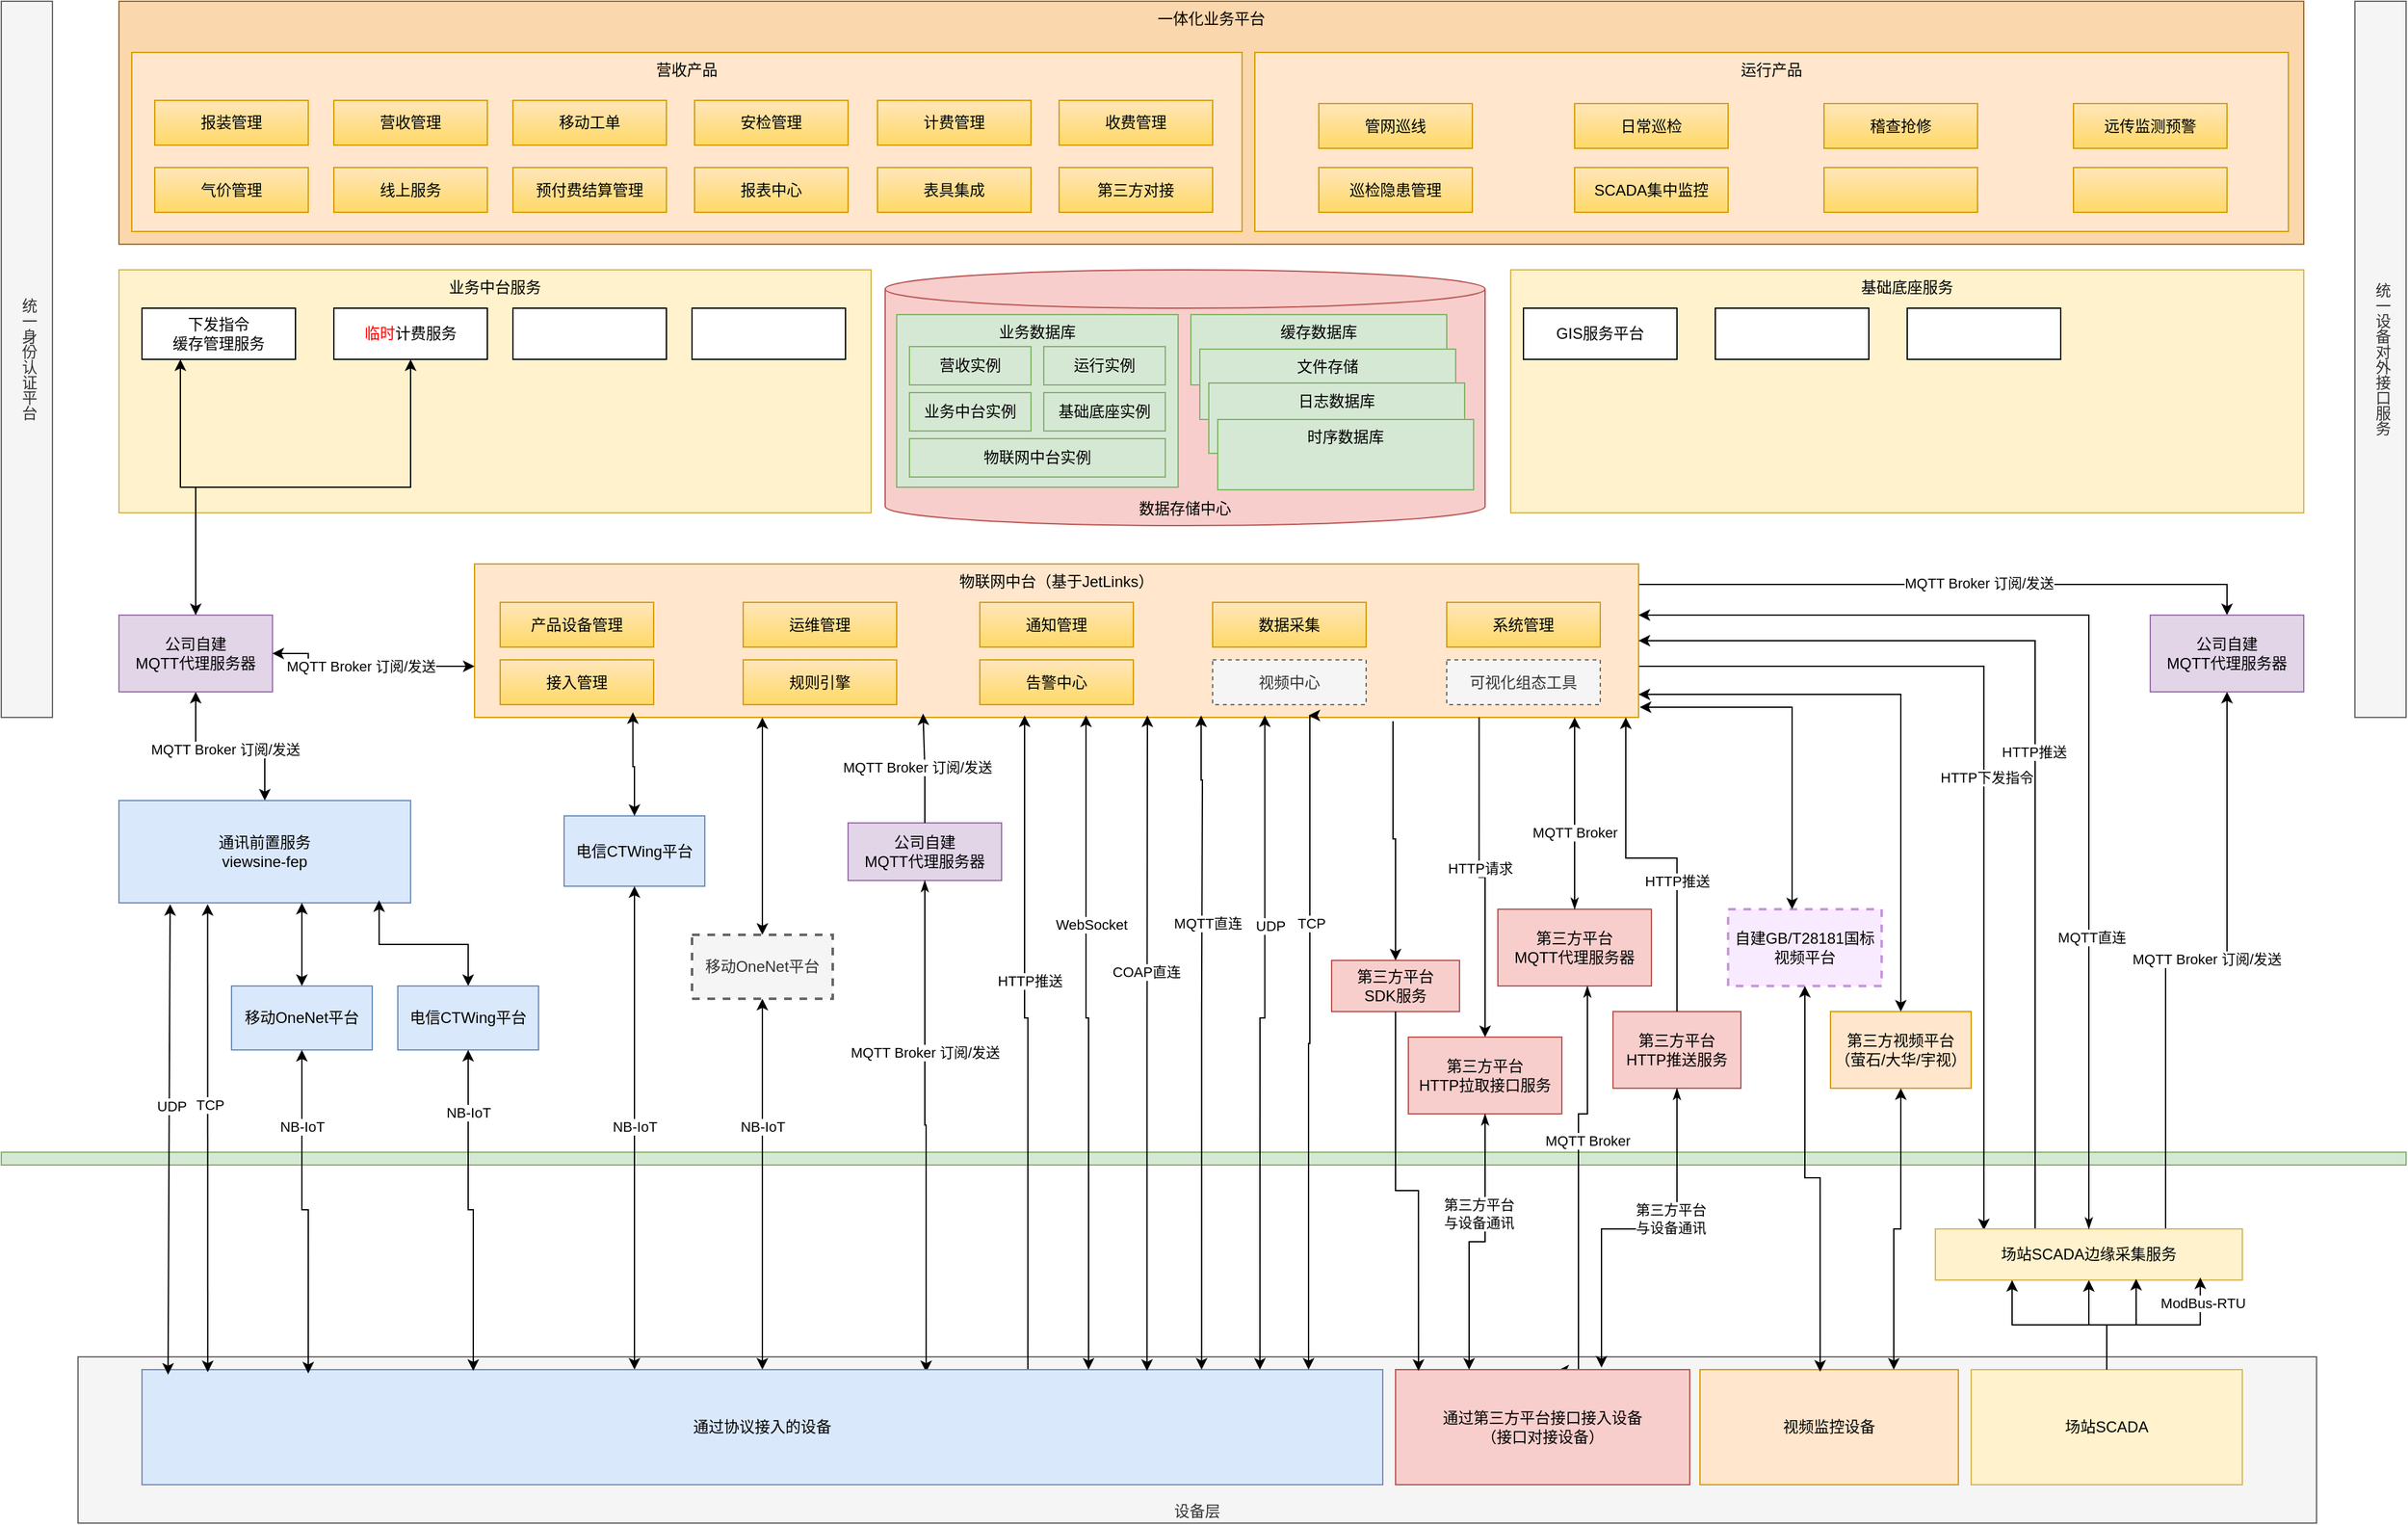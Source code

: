 <mxfile version="24.9.1">
  <diagram name="第 1 页" id="9gKRLKpU7UaqGYKgKach">
    <mxGraphModel dx="2901" dy="2301" grid="1" gridSize="10" guides="1" tooltips="1" connect="1" arrows="1" fold="1" page="1" pageScale="1" pageWidth="827" pageHeight="1169" math="0" shadow="0">
      <root>
        <mxCell id="0" />
        <mxCell id="1" parent="0" />
        <mxCell id="dfDXPhEQMeUIiF0N_-AT-23" value="" style="rounded=0;whiteSpace=wrap;html=1;fillColor=#d5e8d4;strokeColor=#82b366;" vertex="1" parent="1">
          <mxGeometry x="-120" y="820" width="1880" height="10" as="geometry" />
        </mxCell>
        <mxCell id="dfDXPhEQMeUIiF0N_-AT-109" style="edgeStyle=orthogonalEdgeStyle;rounded=0;orthogonalLoop=1;jettySize=auto;html=1;entryX=0.5;entryY=1;entryDx=0;entryDy=0;startArrow=classic;startFill=1;" edge="1" parent="1" source="dfDXPhEQMeUIiF0N_-AT-1" target="dfDXPhEQMeUIiF0N_-AT-108">
          <mxGeometry relative="1" as="geometry" />
        </mxCell>
        <mxCell id="dfDXPhEQMeUIiF0N_-AT-110" value="MQTT Broker 订阅/发送" style="edgeLabel;html=1;align=center;verticalAlign=middle;resizable=0;points=[];" vertex="1" connectable="0" parent="dfDXPhEQMeUIiF0N_-AT-109">
          <mxGeometry x="0.065" y="2" relative="1" as="geometry">
            <mxPoint as="offset" />
          </mxGeometry>
        </mxCell>
        <mxCell id="dfDXPhEQMeUIiF0N_-AT-1" value="&lt;div&gt;通讯前置服务&lt;/div&gt;viewsine-fep" style="rounded=0;whiteSpace=wrap;html=1;fillColor=#dae8fc;strokeColor=#6c8ebf;" vertex="1" parent="1">
          <mxGeometry x="-28" y="545" width="228" height="80" as="geometry" />
        </mxCell>
        <mxCell id="dfDXPhEQMeUIiF0N_-AT-19" style="edgeStyle=orthogonalEdgeStyle;rounded=0;orthogonalLoop=1;jettySize=auto;html=1;exitX=0.5;exitY=0;exitDx=0;exitDy=0;entryX=0.892;entryY=0.975;entryDx=0;entryDy=0;entryPerimeter=0;startArrow=classic;startFill=1;" edge="1" parent="1" source="dfDXPhEQMeUIiF0N_-AT-2" target="dfDXPhEQMeUIiF0N_-AT-1">
          <mxGeometry relative="1" as="geometry" />
        </mxCell>
        <mxCell id="dfDXPhEQMeUIiF0N_-AT-2" value="电信CTWing平台" style="rounded=0;whiteSpace=wrap;html=1;fillColor=#dae8fc;strokeColor=#6c8ebf;" vertex="1" parent="1">
          <mxGeometry x="190" y="690" width="110" height="50" as="geometry" />
        </mxCell>
        <mxCell id="dfDXPhEQMeUIiF0N_-AT-3" value="移动OneNet平台" style="rounded=0;whiteSpace=wrap;html=1;fillColor=#dae8fc;strokeColor=#6c8ebf;" vertex="1" parent="1">
          <mxGeometry x="60" y="690" width="110" height="50" as="geometry" />
        </mxCell>
        <mxCell id="dfDXPhEQMeUIiF0N_-AT-16" style="edgeStyle=orthogonalEdgeStyle;rounded=0;orthogonalLoop=1;jettySize=auto;html=1;exitX=0.5;exitY=1;exitDx=0;exitDy=0;" edge="1" parent="1" source="dfDXPhEQMeUIiF0N_-AT-1" target="dfDXPhEQMeUIiF0N_-AT-1">
          <mxGeometry relative="1" as="geometry" />
        </mxCell>
        <mxCell id="dfDXPhEQMeUIiF0N_-AT-18" style="edgeStyle=orthogonalEdgeStyle;rounded=0;orthogonalLoop=1;jettySize=auto;html=1;startArrow=classic;startFill=1;" edge="1" parent="1" source="dfDXPhEQMeUIiF0N_-AT-3" target="dfDXPhEQMeUIiF0N_-AT-1">
          <mxGeometry relative="1" as="geometry">
            <Array as="points">
              <mxPoint x="142" y="710" />
              <mxPoint x="122" y="710" />
            </Array>
          </mxGeometry>
        </mxCell>
        <mxCell id="dfDXPhEQMeUIiF0N_-AT-69" style="edgeStyle=orthogonalEdgeStyle;rounded=0;orthogonalLoop=1;jettySize=auto;html=1;entryX=0.158;entryY=0.025;entryDx=0;entryDy=0;entryPerimeter=0;" edge="1" parent="1" source="dfDXPhEQMeUIiF0N_-AT-21" target="dfDXPhEQMeUIiF0N_-AT-55">
          <mxGeometry relative="1" as="geometry">
            <mxPoint x="1220" y="450" as="sourcePoint" />
            <mxPoint x="1392" y="907" as="targetPoint" />
            <Array as="points">
              <mxPoint x="1430" y="440" />
            </Array>
          </mxGeometry>
        </mxCell>
        <mxCell id="dfDXPhEQMeUIiF0N_-AT-70" value="HTTP下发指令" style="edgeLabel;html=1;align=center;verticalAlign=middle;resizable=0;points=[];" vertex="1" connectable="0" parent="dfDXPhEQMeUIiF0N_-AT-69">
          <mxGeometry x="-0.049" y="2" relative="1" as="geometry">
            <mxPoint y="19" as="offset" />
          </mxGeometry>
        </mxCell>
        <mxCell id="dfDXPhEQMeUIiF0N_-AT-77" style="edgeStyle=orthogonalEdgeStyle;rounded=0;orthogonalLoop=1;jettySize=auto;html=1;exitX=1;exitY=0.133;exitDx=0;exitDy=0;exitPerimeter=0;" edge="1" parent="1" source="dfDXPhEQMeUIiF0N_-AT-21" target="dfDXPhEQMeUIiF0N_-AT-73">
          <mxGeometry relative="1" as="geometry">
            <mxPoint x="1122" y="375" as="sourcePoint" />
            <mxPoint x="1620" y="330" as="targetPoint" />
            <Array as="points">
              <mxPoint x="1620" y="376" />
            </Array>
          </mxGeometry>
        </mxCell>
        <mxCell id="dfDXPhEQMeUIiF0N_-AT-78" value="MQTT Broker 订阅/发送" style="edgeLabel;html=1;align=center;verticalAlign=middle;resizable=0;points=[];" vertex="1" connectable="0" parent="dfDXPhEQMeUIiF0N_-AT-77">
          <mxGeometry x="0.097" y="1" relative="1" as="geometry">
            <mxPoint as="offset" />
          </mxGeometry>
        </mxCell>
        <mxCell id="dfDXPhEQMeUIiF0N_-AT-21" value="物联网中台（基于JetLinks）" style="rounded=0;whiteSpace=wrap;html=1;fillColor=#ffe6cc;strokeColor=#d79b00;verticalAlign=top;" vertex="1" parent="1">
          <mxGeometry x="250" y="360" width="910" height="120" as="geometry" />
        </mxCell>
        <mxCell id="dfDXPhEQMeUIiF0N_-AT-67" style="edgeStyle=orthogonalEdgeStyle;rounded=0;orthogonalLoop=1;jettySize=auto;html=1;exitX=0.35;exitY=0;exitDx=0;exitDy=0;exitPerimeter=0;entryX=1;entryY=0.5;entryDx=0;entryDy=0;" edge="1" parent="1" source="dfDXPhEQMeUIiF0N_-AT-55" target="dfDXPhEQMeUIiF0N_-AT-21">
          <mxGeometry relative="1" as="geometry">
            <mxPoint x="1392" y="890" as="sourcePoint" />
            <mxPoint x="1122" y="430" as="targetPoint" />
            <Array as="points">
              <mxPoint x="1470" y="880" />
              <mxPoint x="1470" y="420" />
            </Array>
          </mxGeometry>
        </mxCell>
        <mxCell id="dfDXPhEQMeUIiF0N_-AT-68" value="HTTP推送" style="edgeLabel;html=1;align=center;verticalAlign=middle;resizable=0;points=[];" vertex="1" connectable="0" parent="dfDXPhEQMeUIiF0N_-AT-67">
          <mxGeometry x="0.173" y="1" relative="1" as="geometry">
            <mxPoint y="76" as="offset" />
          </mxGeometry>
        </mxCell>
        <mxCell id="dfDXPhEQMeUIiF0N_-AT-74" style="edgeStyle=orthogonalEdgeStyle;rounded=0;orthogonalLoop=1;jettySize=auto;html=1;exitX=0.75;exitY=0;exitDx=0;exitDy=0;" edge="1" parent="1" source="dfDXPhEQMeUIiF0N_-AT-55" target="dfDXPhEQMeUIiF0N_-AT-73">
          <mxGeometry relative="1" as="geometry" />
        </mxCell>
        <mxCell id="dfDXPhEQMeUIiF0N_-AT-76" value="MQTT Broker 订阅/发送" style="edgeLabel;html=1;align=center;verticalAlign=middle;resizable=0;points=[];" vertex="1" connectable="0" parent="dfDXPhEQMeUIiF0N_-AT-74">
          <mxGeometry x="0.032" y="1" relative="1" as="geometry">
            <mxPoint as="offset" />
          </mxGeometry>
        </mxCell>
        <mxCell id="dfDXPhEQMeUIiF0N_-AT-55" value="场站SCADA边缘采集服务" style="rounded=0;whiteSpace=wrap;html=1;fillColor=#fff2cc;strokeColor=#d6b656;" vertex="1" parent="1">
          <mxGeometry x="1392" y="880" width="240" height="40" as="geometry" />
        </mxCell>
        <mxCell id="dfDXPhEQMeUIiF0N_-AT-7" value="&lt;div style=&quot;direction: rtl;&quot;&gt;设备层&lt;/div&gt;" style="rounded=0;whiteSpace=wrap;html=1;align=center;verticalAlign=bottom;flipV=1;fillColor=#f5f5f5;fontColor=#333333;strokeColor=#666666;" vertex="1" parent="1">
          <mxGeometry x="-60" y="980" width="1750" height="130" as="geometry" />
        </mxCell>
        <mxCell id="dfDXPhEQMeUIiF0N_-AT-62" style="edgeStyle=orthogonalEdgeStyle;rounded=0;orthogonalLoop=1;jettySize=auto;html=1;entryX=0.863;entryY=0.95;entryDx=0;entryDy=0;entryPerimeter=0;" edge="1" parent="1" source="dfDXPhEQMeUIiF0N_-AT-61" target="dfDXPhEQMeUIiF0N_-AT-55">
          <mxGeometry relative="1" as="geometry">
            <mxPoint x="1572" y="920" as="targetPoint" />
          </mxGeometry>
        </mxCell>
        <mxCell id="dfDXPhEQMeUIiF0N_-AT-66" value="ModBus-RTU" style="edgeLabel;html=1;align=center;verticalAlign=middle;resizable=0;points=[];" vertex="1" connectable="0" parent="dfDXPhEQMeUIiF0N_-AT-62">
          <mxGeometry x="0.722" y="-2" relative="1" as="geometry">
            <mxPoint as="offset" />
          </mxGeometry>
        </mxCell>
        <mxCell id="dfDXPhEQMeUIiF0N_-AT-65" style="edgeStyle=orthogonalEdgeStyle;rounded=0;orthogonalLoop=1;jettySize=auto;html=1;entryX=0.25;entryY=1;entryDx=0;entryDy=0;" edge="1" parent="1" source="dfDXPhEQMeUIiF0N_-AT-61" target="dfDXPhEQMeUIiF0N_-AT-55">
          <mxGeometry relative="1" as="geometry" />
        </mxCell>
        <mxCell id="dfDXPhEQMeUIiF0N_-AT-61" value="场站SCADA" style="rounded=0;whiteSpace=wrap;html=1;fillColor=#fff2cc;strokeColor=#d6b656;" vertex="1" parent="1">
          <mxGeometry x="1420" y="990" width="212" height="90" as="geometry" />
        </mxCell>
        <mxCell id="dfDXPhEQMeUIiF0N_-AT-63" style="edgeStyle=orthogonalEdgeStyle;rounded=0;orthogonalLoop=1;jettySize=auto;html=1;entryX=0.654;entryY=0.975;entryDx=0;entryDy=0;entryPerimeter=0;" edge="1" parent="1" source="dfDXPhEQMeUIiF0N_-AT-61" target="dfDXPhEQMeUIiF0N_-AT-55">
          <mxGeometry relative="1" as="geometry" />
        </mxCell>
        <mxCell id="dfDXPhEQMeUIiF0N_-AT-64" style="edgeStyle=orthogonalEdgeStyle;rounded=0;orthogonalLoop=1;jettySize=auto;html=1;" edge="1" parent="1" source="dfDXPhEQMeUIiF0N_-AT-61" target="dfDXPhEQMeUIiF0N_-AT-55">
          <mxGeometry relative="1" as="geometry" />
        </mxCell>
        <mxCell id="dfDXPhEQMeUIiF0N_-AT-71" style="edgeStyle=orthogonalEdgeStyle;rounded=0;orthogonalLoop=1;jettySize=auto;html=1;entryX=1;entryY=0.333;entryDx=0;entryDy=0;entryPerimeter=0;exitX=0.5;exitY=0;exitDx=0;exitDy=0;startArrow=classicThin;startFill=1;" edge="1" parent="1" source="dfDXPhEQMeUIiF0N_-AT-55" target="dfDXPhEQMeUIiF0N_-AT-21">
          <mxGeometry relative="1" as="geometry" />
        </mxCell>
        <mxCell id="dfDXPhEQMeUIiF0N_-AT-72" value="MQTT直连" style="edgeLabel;html=1;align=center;verticalAlign=middle;resizable=0;points=[];" vertex="1" connectable="0" parent="dfDXPhEQMeUIiF0N_-AT-71">
          <mxGeometry x="-0.452" y="-2" relative="1" as="geometry">
            <mxPoint as="offset" />
          </mxGeometry>
        </mxCell>
        <mxCell id="dfDXPhEQMeUIiF0N_-AT-73" value="公司自建&lt;div&gt;MQTT代理服务器&lt;/div&gt;" style="rounded=0;whiteSpace=wrap;html=1;fillColor=#e1d5e7;strokeColor=#9673a6;" vertex="1" parent="1">
          <mxGeometry x="1560" y="400" width="120" height="60" as="geometry" />
        </mxCell>
        <mxCell id="dfDXPhEQMeUIiF0N_-AT-80" style="edgeStyle=orthogonalEdgeStyle;rounded=0;orthogonalLoop=1;jettySize=auto;html=1;entryX=0.474;entryY=1.013;entryDx=0;entryDy=0;entryPerimeter=0;exitX=0.714;exitY=0.056;exitDx=0;exitDy=0;exitPerimeter=0;" edge="1" parent="1" source="dfDXPhEQMeUIiF0N_-AT-158">
          <mxGeometry relative="1" as="geometry">
            <mxPoint x="682" y="978.5" as="sourcePoint" />
            <mxPoint x="680.0" y="478.5" as="targetPoint" />
            <Array as="points">
              <mxPoint x="683" y="715" />
              <mxPoint x="680" y="715" />
            </Array>
          </mxGeometry>
        </mxCell>
        <mxCell id="dfDXPhEQMeUIiF0N_-AT-81" value="HTTP推送" style="edgeLabel;html=1;align=center;verticalAlign=middle;resizable=0;points=[];" vertex="1" connectable="0" parent="dfDXPhEQMeUIiF0N_-AT-80">
          <mxGeometry x="0.154" y="-4" relative="1" as="geometry">
            <mxPoint y="-12" as="offset" />
          </mxGeometry>
        </mxCell>
        <mxCell id="dfDXPhEQMeUIiF0N_-AT-82" value="公司自建&lt;div&gt;MQTT代理服务器&lt;/div&gt;" style="rounded=0;whiteSpace=wrap;html=1;fillColor=#e1d5e7;strokeColor=#9673a6;" vertex="1" parent="1">
          <mxGeometry x="542" y="562.5" width="120" height="45" as="geometry" />
        </mxCell>
        <mxCell id="dfDXPhEQMeUIiF0N_-AT-84" style="edgeStyle=orthogonalEdgeStyle;rounded=0;orthogonalLoop=1;jettySize=auto;html=1;startArrow=classicThin;startFill=1;entryX=0.632;entryY=0.022;entryDx=0;entryDy=0;entryPerimeter=0;" edge="1" parent="1" source="dfDXPhEQMeUIiF0N_-AT-82" target="dfDXPhEQMeUIiF0N_-AT-158">
          <mxGeometry relative="1" as="geometry">
            <mxPoint x="603" y="980" as="targetPoint" />
          </mxGeometry>
        </mxCell>
        <mxCell id="dfDXPhEQMeUIiF0N_-AT-85" value="MQTT Broker 订阅/发送" style="edgeLabel;html=1;align=center;verticalAlign=middle;resizable=0;points=[];" vertex="1" connectable="0" parent="dfDXPhEQMeUIiF0N_-AT-84">
          <mxGeometry x="-0.765" y="1" relative="1" as="geometry">
            <mxPoint x="-1" y="89" as="offset" />
          </mxGeometry>
        </mxCell>
        <mxCell id="dfDXPhEQMeUIiF0N_-AT-87" style="edgeStyle=orthogonalEdgeStyle;rounded=0;orthogonalLoop=1;jettySize=auto;html=1;entryX=0.482;entryY=0.975;entryDx=0;entryDy=0;entryPerimeter=0;" edge="1" parent="1" source="dfDXPhEQMeUIiF0N_-AT-82">
          <mxGeometry relative="1" as="geometry">
            <mxPoint x="600.62" y="477" as="targetPoint" />
            <Array as="points" />
          </mxGeometry>
        </mxCell>
        <mxCell id="dfDXPhEQMeUIiF0N_-AT-88" value="MQTT Broker 订阅/发送" style="edgeLabel;html=1;align=center;verticalAlign=middle;resizable=0;points=[];" vertex="1" connectable="0" parent="dfDXPhEQMeUIiF0N_-AT-87">
          <mxGeometry x="-0.132" y="-2" relative="1" as="geometry">
            <mxPoint x="-8" y="-6" as="offset" />
          </mxGeometry>
        </mxCell>
        <mxCell id="dfDXPhEQMeUIiF0N_-AT-89" value="第三方平台&lt;div&gt;MQTT代理服务器&lt;/div&gt;" style="rounded=0;whiteSpace=wrap;html=1;fillColor=#f8cecc;strokeColor=#b85450;" vertex="1" parent="1">
          <mxGeometry x="1050" y="630" width="120" height="60" as="geometry" />
        </mxCell>
        <mxCell id="dfDXPhEQMeUIiF0N_-AT-90" style="edgeStyle=orthogonalEdgeStyle;rounded=0;orthogonalLoop=1;jettySize=auto;html=1;startArrow=classicThin;startFill=1;exitX=0.5;exitY=0;exitDx=0;exitDy=0;" edge="1" parent="1" source="dfDXPhEQMeUIiF0N_-AT-89" target="dfDXPhEQMeUIiF0N_-AT-21">
          <mxGeometry relative="1" as="geometry">
            <mxPoint x="782.8" y="600" as="sourcePoint" />
            <mxPoint x="1060" y="480" as="targetPoint" />
            <Array as="points">
              <mxPoint x="1110" y="530" />
              <mxPoint x="1110" y="530" />
            </Array>
          </mxGeometry>
        </mxCell>
        <mxCell id="dfDXPhEQMeUIiF0N_-AT-91" value="MQTT Broker" style="edgeLabel;html=1;align=center;verticalAlign=middle;resizable=0;points=[];" vertex="1" connectable="0" parent="dfDXPhEQMeUIiF0N_-AT-90">
          <mxGeometry x="-0.375" y="-3" relative="1" as="geometry">
            <mxPoint x="-3" y="-13" as="offset" />
          </mxGeometry>
        </mxCell>
        <mxCell id="dfDXPhEQMeUIiF0N_-AT-92" style="edgeStyle=orthogonalEdgeStyle;rounded=0;orthogonalLoop=1;jettySize=auto;html=1;startArrow=classicThin;startFill=1;entryX=0.55;entryY=0.009;entryDx=0;entryDy=0;entryPerimeter=0;" edge="1" parent="1" source="dfDXPhEQMeUIiF0N_-AT-89" target="dfDXPhEQMeUIiF0N_-AT-143">
          <mxGeometry relative="1" as="geometry">
            <mxPoint x="1060" y="980" as="targetPoint" />
            <Array as="points">
              <mxPoint x="1120" y="790" />
              <mxPoint x="1113" y="790" />
            </Array>
          </mxGeometry>
        </mxCell>
        <mxCell id="dfDXPhEQMeUIiF0N_-AT-93" value="MQTT Broker" style="edgeLabel;html=1;align=center;verticalAlign=middle;resizable=0;points=[];" vertex="1" connectable="0" parent="dfDXPhEQMeUIiF0N_-AT-92">
          <mxGeometry x="-0.171" y="2" relative="1" as="geometry">
            <mxPoint x="5" y="-7" as="offset" />
          </mxGeometry>
        </mxCell>
        <mxCell id="dfDXPhEQMeUIiF0N_-AT-94" value="第三方平台&lt;div&gt;HTTP推送服务&lt;/div&gt;" style="rounded=0;whiteSpace=wrap;html=1;fillColor=#f8cecc;strokeColor=#b85450;" vertex="1" parent="1">
          <mxGeometry x="1140" y="710" width="100" height="60" as="geometry" />
        </mxCell>
        <mxCell id="dfDXPhEQMeUIiF0N_-AT-95" style="edgeStyle=orthogonalEdgeStyle;rounded=0;orthogonalLoop=1;jettySize=auto;html=1;exitX=0.5;exitY=0;exitDx=0;exitDy=0;" edge="1" parent="1" source="dfDXPhEQMeUIiF0N_-AT-94">
          <mxGeometry relative="1" as="geometry">
            <mxPoint x="1110" y="710" as="sourcePoint" />
            <mxPoint x="1150" y="480" as="targetPoint" />
            <Array as="points">
              <mxPoint x="1190" y="590" />
              <mxPoint x="1150" y="590" />
            </Array>
          </mxGeometry>
        </mxCell>
        <mxCell id="dfDXPhEQMeUIiF0N_-AT-98" value="HTTP推送" style="edgeLabel;html=1;align=center;verticalAlign=middle;resizable=0;points=[];" vertex="1" connectable="0" parent="dfDXPhEQMeUIiF0N_-AT-95">
          <mxGeometry x="-0.026" y="-1" relative="1" as="geometry">
            <mxPoint x="11" y="19" as="offset" />
          </mxGeometry>
        </mxCell>
        <mxCell id="dfDXPhEQMeUIiF0N_-AT-99" style="edgeStyle=orthogonalEdgeStyle;rounded=0;orthogonalLoop=1;jettySize=auto;html=1;startArrow=classicThin;startFill=1;entryX=0.7;entryY=-0.018;entryDx=0;entryDy=0;entryPerimeter=0;" edge="1" parent="1" source="dfDXPhEQMeUIiF0N_-AT-94" target="dfDXPhEQMeUIiF0N_-AT-143">
          <mxGeometry relative="1" as="geometry">
            <mxPoint x="1150" y="980" as="targetPoint" />
          </mxGeometry>
        </mxCell>
        <mxCell id="dfDXPhEQMeUIiF0N_-AT-139" value="第三方平台&lt;div&gt;与设备通讯&lt;/div&gt;" style="edgeLabel;html=1;align=center;verticalAlign=middle;resizable=0;points=[];" vertex="1" connectable="0" parent="dfDXPhEQMeUIiF0N_-AT-99">
          <mxGeometry x="-0.265" y="-5" relative="1" as="geometry">
            <mxPoint as="offset" />
          </mxGeometry>
        </mxCell>
        <mxCell id="dfDXPhEQMeUIiF0N_-AT-100" value="业务中台服务" style="rounded=0;whiteSpace=wrap;html=1;fillColor=#fff2cc;strokeColor=#d6b656;verticalAlign=top;" vertex="1" parent="1">
          <mxGeometry x="-28" y="130" width="588" height="190" as="geometry" />
        </mxCell>
        <mxCell id="dfDXPhEQMeUIiF0N_-AT-115" style="edgeStyle=orthogonalEdgeStyle;rounded=0;orthogonalLoop=1;jettySize=auto;html=1;exitX=0.25;exitY=1;exitDx=0;exitDy=0;startArrow=classic;startFill=1;" edge="1" parent="1" source="dfDXPhEQMeUIiF0N_-AT-101" target="dfDXPhEQMeUIiF0N_-AT-108">
          <mxGeometry relative="1" as="geometry" />
        </mxCell>
        <mxCell id="dfDXPhEQMeUIiF0N_-AT-101" value="下发指令&lt;div&gt;缓存管理服务&lt;/div&gt;" style="rounded=0;whiteSpace=wrap;html=1;" vertex="1" parent="1">
          <mxGeometry x="-10" y="160" width="120" height="40" as="geometry" />
        </mxCell>
        <mxCell id="dfDXPhEQMeUIiF0N_-AT-102" value="&lt;font color=&quot;#ff0000&quot;&gt;临时&lt;/font&gt;计费服务" style="rounded=0;whiteSpace=wrap;html=1;" vertex="1" parent="1">
          <mxGeometry x="140" y="160" width="120" height="40" as="geometry" />
        </mxCell>
        <mxCell id="dfDXPhEQMeUIiF0N_-AT-103" value="" style="rounded=0;whiteSpace=wrap;html=1;" vertex="1" parent="1">
          <mxGeometry x="280" y="160" width="120" height="40" as="geometry" />
        </mxCell>
        <mxCell id="dfDXPhEQMeUIiF0N_-AT-104" value="" style="rounded=0;whiteSpace=wrap;html=1;" vertex="1" parent="1">
          <mxGeometry x="420" y="160" width="120" height="40" as="geometry" />
        </mxCell>
        <mxCell id="dfDXPhEQMeUIiF0N_-AT-117" style="edgeStyle=orthogonalEdgeStyle;rounded=0;orthogonalLoop=1;jettySize=auto;html=1;entryX=0.5;entryY=1;entryDx=0;entryDy=0;exitX=0.5;exitY=0;exitDx=0;exitDy=0;" edge="1" parent="1" source="dfDXPhEQMeUIiF0N_-AT-108" target="dfDXPhEQMeUIiF0N_-AT-102">
          <mxGeometry relative="1" as="geometry" />
        </mxCell>
        <mxCell id="dfDXPhEQMeUIiF0N_-AT-108" value="公司自建&lt;div&gt;MQTT代理服务器&lt;/div&gt;" style="rounded=0;whiteSpace=wrap;html=1;fillColor=#e1d5e7;strokeColor=#9673a6;" vertex="1" parent="1">
          <mxGeometry x="-28" y="400" width="120" height="60" as="geometry" />
        </mxCell>
        <mxCell id="dfDXPhEQMeUIiF0N_-AT-111" style="edgeStyle=orthogonalEdgeStyle;rounded=0;orthogonalLoop=1;jettySize=auto;html=1;exitX=1;exitY=0.5;exitDx=0;exitDy=0;startArrow=classic;startFill=1;" edge="1" parent="1" source="dfDXPhEQMeUIiF0N_-AT-108" target="dfDXPhEQMeUIiF0N_-AT-21">
          <mxGeometry relative="1" as="geometry">
            <Array as="points">
              <mxPoint x="120" y="430" />
              <mxPoint x="120" y="440" />
            </Array>
          </mxGeometry>
        </mxCell>
        <mxCell id="dfDXPhEQMeUIiF0N_-AT-114" value="MQTT Broker 订阅/发送" style="edgeLabel;html=1;align=center;verticalAlign=middle;resizable=0;points=[];" vertex="1" connectable="0" parent="dfDXPhEQMeUIiF0N_-AT-111">
          <mxGeometry x="-0.063" relative="1" as="geometry">
            <mxPoint as="offset" />
          </mxGeometry>
        </mxCell>
        <mxCell id="dfDXPhEQMeUIiF0N_-AT-118" value="一体化业务平台" style="rounded=0;whiteSpace=wrap;html=1;fillColor=#fad7ac;strokeColor=#b46504;verticalAlign=top;" vertex="1" parent="1">
          <mxGeometry x="-28" y="-80" width="1708" height="190" as="geometry" />
        </mxCell>
        <mxCell id="dfDXPhEQMeUIiF0N_-AT-119" value="营收产品" style="rounded=0;whiteSpace=wrap;html=1;fillColor=#ffe6cc;strokeColor=#d79b00;verticalAlign=top;" vertex="1" parent="1">
          <mxGeometry x="-18" y="-40" width="868" height="140" as="geometry" />
        </mxCell>
        <mxCell id="dfDXPhEQMeUIiF0N_-AT-120" value="基础底座服务" style="rounded=0;whiteSpace=wrap;html=1;fillColor=#fff2cc;strokeColor=#d6b656;verticalAlign=top;" vertex="1" parent="1">
          <mxGeometry x="1060" y="130" width="620" height="190" as="geometry" />
        </mxCell>
        <mxCell id="dfDXPhEQMeUIiF0N_-AT-122" value="GIS服务平台" style="rounded=0;whiteSpace=wrap;html=1;" vertex="1" parent="1">
          <mxGeometry x="1070" y="160" width="120" height="40" as="geometry" />
        </mxCell>
        <mxCell id="dfDXPhEQMeUIiF0N_-AT-123" value="运行产品" style="rounded=0;whiteSpace=wrap;html=1;fillColor=#ffe6cc;strokeColor=#d79b00;verticalAlign=top;" vertex="1" parent="1">
          <mxGeometry x="860" y="-40" width="808" height="140" as="geometry" />
        </mxCell>
        <mxCell id="dfDXPhEQMeUIiF0N_-AT-125" value="统一身份认证平台" style="rounded=0;whiteSpace=wrap;html=1;fillColor=#f5f5f5;strokeColor=#666666;verticalAlign=middle;flipV=1;textDirection=vertical-lr;fontColor=#333333;" vertex="1" parent="1">
          <mxGeometry x="-120" y="-80" width="40" height="560" as="geometry" />
        </mxCell>
        <mxCell id="dfDXPhEQMeUIiF0N_-AT-126" value="数据存储中心" style="shape=cylinder3;whiteSpace=wrap;html=1;boundedLbl=1;backgroundOutline=1;size=15;verticalAlign=bottom;fillColor=#f8cecc;strokeColor=#b85450;" vertex="1" parent="1">
          <mxGeometry x="571" y="130" width="469" height="200" as="geometry" />
        </mxCell>
        <mxCell id="dfDXPhEQMeUIiF0N_-AT-127" value="业务数据库" style="rounded=0;whiteSpace=wrap;html=1;fillColor=#d5e8d4;strokeColor=#82b366;verticalAlign=top;" vertex="1" parent="1">
          <mxGeometry x="580" y="165" width="220" height="135" as="geometry" />
        </mxCell>
        <mxCell id="dfDXPhEQMeUIiF0N_-AT-128" value="营收实例" style="rounded=0;whiteSpace=wrap;html=1;fillColor=#d5e8d4;strokeColor=#82b366;" vertex="1" parent="1">
          <mxGeometry x="590" y="190" width="95" height="30" as="geometry" />
        </mxCell>
        <mxCell id="dfDXPhEQMeUIiF0N_-AT-129" value="电信CTWing平台" style="rounded=0;whiteSpace=wrap;html=1;fillColor=#dae8fc;strokeColor=#6c8ebf;" vertex="1" parent="1">
          <mxGeometry x="320" y="557" width="110" height="55" as="geometry" />
        </mxCell>
        <mxCell id="dfDXPhEQMeUIiF0N_-AT-130" style="edgeStyle=orthogonalEdgeStyle;rounded=0;orthogonalLoop=1;jettySize=auto;html=1;startArrow=classic;startFill=1;" edge="1" parent="1" source="dfDXPhEQMeUIiF0N_-AT-158" target="dfDXPhEQMeUIiF0N_-AT-129">
          <mxGeometry relative="1" as="geometry">
            <mxPoint x="330" y="990" as="sourcePoint" />
            <mxPoint x="307.7" y="572.5" as="targetPoint" />
            <Array as="points">
              <mxPoint x="375" y="790" />
              <mxPoint x="375" y="790" />
            </Array>
          </mxGeometry>
        </mxCell>
        <mxCell id="dfDXPhEQMeUIiF0N_-AT-131" value="NB-IoT" style="edgeLabel;html=1;align=center;verticalAlign=middle;resizable=0;points=[];" vertex="1" connectable="0" parent="dfDXPhEQMeUIiF0N_-AT-130">
          <mxGeometry x="0.175" y="-1" relative="1" as="geometry">
            <mxPoint x="-1" y="32" as="offset" />
          </mxGeometry>
        </mxCell>
        <mxCell id="dfDXPhEQMeUIiF0N_-AT-132" style="edgeStyle=orthogonalEdgeStyle;rounded=0;orthogonalLoop=1;jettySize=auto;html=1;entryX=0.136;entryY=0.967;entryDx=0;entryDy=0;entryPerimeter=0;startArrow=classic;startFill=1;" edge="1" parent="1" source="dfDXPhEQMeUIiF0N_-AT-129" target="dfDXPhEQMeUIiF0N_-AT-21">
          <mxGeometry relative="1" as="geometry" />
        </mxCell>
        <mxCell id="dfDXPhEQMeUIiF0N_-AT-133" value="移动OneNet平台" style="rounded=0;whiteSpace=wrap;html=1;fillColor=#f5f5f5;fontColor=#333333;strokeColor=#666666;dashed=1;strokeWidth=2;" vertex="1" parent="1">
          <mxGeometry x="420" y="650" width="110" height="50" as="geometry" />
        </mxCell>
        <mxCell id="dfDXPhEQMeUIiF0N_-AT-134" style="edgeStyle=orthogonalEdgeStyle;rounded=0;orthogonalLoop=1;jettySize=auto;html=1;startArrow=classic;startFill=1;" edge="1" parent="1" source="dfDXPhEQMeUIiF0N_-AT-133" target="dfDXPhEQMeUIiF0N_-AT-21">
          <mxGeometry relative="1" as="geometry">
            <mxPoint x="386" y="482" as="targetPoint" />
            <Array as="points">
              <mxPoint x="475" y="510" />
              <mxPoint x="475" y="510" />
            </Array>
          </mxGeometry>
        </mxCell>
        <mxCell id="dfDXPhEQMeUIiF0N_-AT-135" style="edgeStyle=orthogonalEdgeStyle;rounded=0;orthogonalLoop=1;jettySize=auto;html=1;startArrow=classic;startFill=1;endArrow=classic;endFill=1;entryX=0.5;entryY=0;entryDx=0;entryDy=0;" edge="1" parent="1" source="dfDXPhEQMeUIiF0N_-AT-133" target="dfDXPhEQMeUIiF0N_-AT-158">
          <mxGeometry relative="1" as="geometry">
            <mxPoint x="387" y="980" as="targetPoint" />
            <Array as="points" />
          </mxGeometry>
        </mxCell>
        <mxCell id="dfDXPhEQMeUIiF0N_-AT-136" value="NB-IoT" style="edgeLabel;html=1;align=center;verticalAlign=middle;resizable=0;points=[];" vertex="1" connectable="0" parent="dfDXPhEQMeUIiF0N_-AT-135">
          <mxGeometry x="-0.261" y="-2" relative="1" as="geometry">
            <mxPoint x="2" y="-7" as="offset" />
          </mxGeometry>
        </mxCell>
        <mxCell id="dfDXPhEQMeUIiF0N_-AT-143" value="通过第三方平台接口接入设备&lt;div&gt;（接口对接设备）&lt;/div&gt;" style="rounded=0;whiteSpace=wrap;html=1;fillColor=#f8cecc;strokeColor=#b85450;" vertex="1" parent="1">
          <mxGeometry x="970" y="990" width="230" height="90" as="geometry" />
        </mxCell>
        <mxCell id="dfDXPhEQMeUIiF0N_-AT-147" value="" style="edgeStyle=orthogonalEdgeStyle;rounded=0;orthogonalLoop=1;jettySize=auto;html=1;entryX=0.863;entryY=1;entryDx=0;entryDy=0;entryPerimeter=0;startArrow=classic;startFill=1;endArrow=none;endFill=0;" edge="1" parent="1" source="dfDXPhEQMeUIiF0N_-AT-144" target="dfDXPhEQMeUIiF0N_-AT-21">
          <mxGeometry relative="1" as="geometry" />
        </mxCell>
        <mxCell id="dfDXPhEQMeUIiF0N_-AT-148" value="HTTP请求" style="edgeLabel;html=1;align=center;verticalAlign=middle;resizable=0;points=[];" vertex="1" connectable="0" parent="dfDXPhEQMeUIiF0N_-AT-147">
          <mxGeometry x="0.258" y="-2" relative="1" as="geometry">
            <mxPoint x="-2" y="23" as="offset" />
          </mxGeometry>
        </mxCell>
        <mxCell id="dfDXPhEQMeUIiF0N_-AT-144" value="第三方平台&lt;div&gt;HTTP拉取接口服务&lt;/div&gt;" style="rounded=0;whiteSpace=wrap;html=1;fillColor=#f8cecc;strokeColor=#b85450;" vertex="1" parent="1">
          <mxGeometry x="980" y="730" width="120" height="60" as="geometry" />
        </mxCell>
        <mxCell id="dfDXPhEQMeUIiF0N_-AT-145" style="edgeStyle=orthogonalEdgeStyle;rounded=0;orthogonalLoop=1;jettySize=auto;html=1;startArrow=classicThin;startFill=1;entryX=0.25;entryY=0;entryDx=0;entryDy=0;exitX=0.5;exitY=1;exitDx=0;exitDy=0;" edge="1" parent="1" source="dfDXPhEQMeUIiF0N_-AT-144" target="dfDXPhEQMeUIiF0N_-AT-143">
          <mxGeometry relative="1" as="geometry">
            <mxPoint x="1200" y="780" as="sourcePoint" />
            <mxPoint x="1162" y="998" as="targetPoint" />
          </mxGeometry>
        </mxCell>
        <mxCell id="dfDXPhEQMeUIiF0N_-AT-146" value="第三方平台&lt;div&gt;与设备通讯&lt;/div&gt;" style="edgeLabel;html=1;align=center;verticalAlign=middle;resizable=0;points=[];" vertex="1" connectable="0" parent="dfDXPhEQMeUIiF0N_-AT-145">
          <mxGeometry x="-0.265" y="-5" relative="1" as="geometry">
            <mxPoint as="offset" />
          </mxGeometry>
        </mxCell>
        <mxCell id="dfDXPhEQMeUIiF0N_-AT-151" value="视频监控设备" style="rounded=0;whiteSpace=wrap;html=1;fillColor=#ffe6cc;strokeColor=#d79b00;" vertex="1" parent="1">
          <mxGeometry x="1208" y="990" width="202" height="90" as="geometry" />
        </mxCell>
        <mxCell id="dfDXPhEQMeUIiF0N_-AT-152" value="第三方视频平台&lt;div&gt;（萤石/大华/宇视）&lt;/div&gt;" style="rounded=0;whiteSpace=wrap;html=1;fillColor=#ffe6cc;strokeColor=#d79b00;" vertex="1" parent="1">
          <mxGeometry x="1310" y="710" width="110" height="60" as="geometry" />
        </mxCell>
        <mxCell id="dfDXPhEQMeUIiF0N_-AT-153" style="edgeStyle=orthogonalEdgeStyle;rounded=0;orthogonalLoop=1;jettySize=auto;html=1;exitX=0.75;exitY=0;exitDx=0;exitDy=0;startArrow=classic;startFill=1;" edge="1" parent="1" source="dfDXPhEQMeUIiF0N_-AT-151" target="dfDXPhEQMeUIiF0N_-AT-152">
          <mxGeometry relative="1" as="geometry">
            <mxPoint x="1357" y="778" as="targetPoint" />
          </mxGeometry>
        </mxCell>
        <mxCell id="dfDXPhEQMeUIiF0N_-AT-154" style="edgeStyle=orthogonalEdgeStyle;rounded=0;orthogonalLoop=1;jettySize=auto;html=1;entryX=1;entryY=0.85;entryDx=0;entryDy=0;entryPerimeter=0;exitX=0.5;exitY=0;exitDx=0;exitDy=0;startArrow=classic;startFill=1;" edge="1" parent="1" source="dfDXPhEQMeUIiF0N_-AT-152" target="dfDXPhEQMeUIiF0N_-AT-21">
          <mxGeometry relative="1" as="geometry" />
        </mxCell>
        <mxCell id="dfDXPhEQMeUIiF0N_-AT-155" value="自建GB/T28181国标视频平台" style="rounded=0;whiteSpace=wrap;html=1;fillColor=#F9EBFF;strokeColor=#C698DB;dashed=1;strokeWidth=2;" vertex="1" parent="1">
          <mxGeometry x="1230" y="630" width="120" height="60" as="geometry" />
        </mxCell>
        <mxCell id="dfDXPhEQMeUIiF0N_-AT-156" style="edgeStyle=orthogonalEdgeStyle;rounded=0;orthogonalLoop=1;jettySize=auto;html=1;exitX=0.465;exitY=0.018;exitDx=0;exitDy=0;startArrow=classic;startFill=1;entryX=0.5;entryY=1;entryDx=0;entryDy=0;exitPerimeter=0;" edge="1" parent="1" source="dfDXPhEQMeUIiF0N_-AT-151" target="dfDXPhEQMeUIiF0N_-AT-155">
          <mxGeometry relative="1" as="geometry">
            <mxPoint x="1370" y="1000" as="sourcePoint" />
            <mxPoint x="1375" y="780" as="targetPoint" />
          </mxGeometry>
        </mxCell>
        <mxCell id="dfDXPhEQMeUIiF0N_-AT-157" style="edgeStyle=orthogonalEdgeStyle;rounded=0;orthogonalLoop=1;jettySize=auto;html=1;entryX=1.001;entryY=0.933;entryDx=0;entryDy=0;entryPerimeter=0;startArrow=classic;startFill=1;" edge="1" parent="1" source="dfDXPhEQMeUIiF0N_-AT-155" target="dfDXPhEQMeUIiF0N_-AT-21">
          <mxGeometry relative="1" as="geometry">
            <Array as="points">
              <mxPoint x="1280" y="472" />
            </Array>
          </mxGeometry>
        </mxCell>
        <mxCell id="dfDXPhEQMeUIiF0N_-AT-158" value="通过协议接入的设备" style="rounded=0;whiteSpace=wrap;html=1;fillColor=#dae8fc;strokeColor=#6c8ebf;" vertex="1" parent="1">
          <mxGeometry x="-10" y="990" width="970" height="90" as="geometry" />
        </mxCell>
        <mxCell id="dfDXPhEQMeUIiF0N_-AT-27" value="" style="endArrow=classic;html=1;rounded=0;entryX=0.304;entryY=1.013;entryDx=0;entryDy=0;entryPerimeter=0;exitX=0.053;exitY=0.022;exitDx=0;exitDy=0;exitPerimeter=0;startArrow=classic;startFill=1;" edge="1" parent="1" source="dfDXPhEQMeUIiF0N_-AT-158" target="dfDXPhEQMeUIiF0N_-AT-1">
          <mxGeometry width="50" height="50" relative="1" as="geometry">
            <mxPoint x="51" y="955" as="sourcePoint" />
            <mxPoint x="-88" y="670" as="targetPoint" />
          </mxGeometry>
        </mxCell>
        <mxCell id="dfDXPhEQMeUIiF0N_-AT-28" value="TCP" style="edgeLabel;html=1;align=center;verticalAlign=middle;resizable=0;points=[];" vertex="1" connectable="0" parent="dfDXPhEQMeUIiF0N_-AT-27">
          <mxGeometry x="0.143" y="-1" relative="1" as="geometry">
            <mxPoint as="offset" />
          </mxGeometry>
        </mxCell>
        <mxCell id="dfDXPhEQMeUIiF0N_-AT-31" value="" style="endArrow=classic;html=1;rounded=0;entryX=0.304;entryY=1.013;entryDx=0;entryDy=0;entryPerimeter=0;exitX=0.021;exitY=0.044;exitDx=0;exitDy=0;exitPerimeter=0;startArrow=classic;startFill=1;" edge="1" parent="1" source="dfDXPhEQMeUIiF0N_-AT-158">
          <mxGeometry width="50" height="50" relative="1" as="geometry">
            <mxPoint x="13" y="950" as="sourcePoint" />
            <mxPoint x="12" y="626" as="targetPoint" />
          </mxGeometry>
        </mxCell>
        <mxCell id="dfDXPhEQMeUIiF0N_-AT-32" value="UDP" style="edgeLabel;html=1;align=center;verticalAlign=middle;resizable=0;points=[];" vertex="1" connectable="0" parent="dfDXPhEQMeUIiF0N_-AT-31">
          <mxGeometry x="0.143" y="-1" relative="1" as="geometry">
            <mxPoint as="offset" />
          </mxGeometry>
        </mxCell>
        <mxCell id="dfDXPhEQMeUIiF0N_-AT-9" style="edgeStyle=orthogonalEdgeStyle;rounded=0;orthogonalLoop=1;jettySize=auto;html=1;entryX=0.5;entryY=1;entryDx=0;entryDy=0;exitX=0.134;exitY=0.033;exitDx=0;exitDy=0;exitPerimeter=0;startArrow=classic;startFill=1;" edge="1" parent="1" source="dfDXPhEQMeUIiF0N_-AT-158" target="dfDXPhEQMeUIiF0N_-AT-3">
          <mxGeometry relative="1" as="geometry">
            <mxPoint x="142" y="900" as="sourcePoint" />
          </mxGeometry>
        </mxCell>
        <mxCell id="dfDXPhEQMeUIiF0N_-AT-11" value="NB-IoT" style="edgeLabel;html=1;align=center;verticalAlign=middle;resizable=0;points=[];" vertex="1" connectable="0" parent="dfDXPhEQMeUIiF0N_-AT-9">
          <mxGeometry x="0.292" y="-2" relative="1" as="geometry">
            <mxPoint x="-2" y="-32" as="offset" />
          </mxGeometry>
        </mxCell>
        <mxCell id="dfDXPhEQMeUIiF0N_-AT-8" style="edgeStyle=orthogonalEdgeStyle;rounded=0;orthogonalLoop=1;jettySize=auto;html=1;entryX=0.5;entryY=1;entryDx=0;entryDy=0;exitX=0.267;exitY=0.011;exitDx=0;exitDy=0;exitPerimeter=0;startArrow=classic;startFill=1;" edge="1" parent="1" source="dfDXPhEQMeUIiF0N_-AT-158" target="dfDXPhEQMeUIiF0N_-AT-2">
          <mxGeometry relative="1" as="geometry">
            <mxPoint x="260" y="979" as="sourcePoint" />
          </mxGeometry>
        </mxCell>
        <mxCell id="dfDXPhEQMeUIiF0N_-AT-10" value="NB-IoT" style="edgeLabel;html=1;align=center;verticalAlign=middle;resizable=0;points=[];" vertex="1" connectable="0" parent="dfDXPhEQMeUIiF0N_-AT-8">
          <mxGeometry x="0.175" y="-1" relative="1" as="geometry">
            <mxPoint x="-1" y="-56" as="offset" />
          </mxGeometry>
        </mxCell>
        <mxCell id="dfDXPhEQMeUIiF0N_-AT-53" style="edgeStyle=orthogonalEdgeStyle;rounded=0;orthogonalLoop=1;jettySize=auto;html=1;entryX=0.474;entryY=1.013;entryDx=0;entryDy=0;entryPerimeter=0;startArrow=classic;startFill=1;" edge="1" parent="1" source="dfDXPhEQMeUIiF0N_-AT-158">
          <mxGeometry relative="1" as="geometry">
            <mxPoint x="750" y="920" as="sourcePoint" />
            <mxPoint x="728.0" y="478.5" as="targetPoint" />
            <Array as="points">
              <mxPoint x="730" y="715" />
              <mxPoint x="728" y="715" />
            </Array>
          </mxGeometry>
        </mxCell>
        <mxCell id="dfDXPhEQMeUIiF0N_-AT-54" value="WebSocket" style="edgeLabel;html=1;align=center;verticalAlign=middle;resizable=0;points=[];" vertex="1" connectable="0" parent="dfDXPhEQMeUIiF0N_-AT-53">
          <mxGeometry x="0.154" y="-4" relative="1" as="geometry">
            <mxPoint y="-54" as="offset" />
          </mxGeometry>
        </mxCell>
        <mxCell id="dfDXPhEQMeUIiF0N_-AT-37" style="edgeStyle=orthogonalEdgeStyle;rounded=0;orthogonalLoop=1;jettySize=auto;html=1;entryX=0.472;entryY=1.038;entryDx=0;entryDy=0;entryPerimeter=0;startArrow=classic;startFill=1;" edge="1" parent="1" source="dfDXPhEQMeUIiF0N_-AT-158">
          <mxGeometry relative="1" as="geometry">
            <mxPoint x="898.3" y="977.01" as="sourcePoint" />
            <mxPoint x="902.0" y="478.5" as="targetPoint" />
            <Array as="points">
              <mxPoint x="902" y="735" />
              <mxPoint x="903" y="735" />
            </Array>
          </mxGeometry>
        </mxCell>
        <mxCell id="dfDXPhEQMeUIiF0N_-AT-38" value="TCP" style="edgeLabel;html=1;align=center;verticalAlign=middle;resizable=0;points=[];" vertex="1" connectable="0" parent="dfDXPhEQMeUIiF0N_-AT-37">
          <mxGeometry x="0.363" y="-1" relative="1" as="geometry">
            <mxPoint as="offset" />
          </mxGeometry>
        </mxCell>
        <mxCell id="dfDXPhEQMeUIiF0N_-AT-40" style="edgeStyle=orthogonalEdgeStyle;rounded=0;orthogonalLoop=1;jettySize=auto;html=1;entryX=0.474;entryY=1.013;entryDx=0;entryDy=0;entryPerimeter=0;exitX=0.901;exitY=0;exitDx=0;exitDy=0;exitPerimeter=0;startArrow=classic;startFill=1;" edge="1" parent="1" source="dfDXPhEQMeUIiF0N_-AT-158">
          <mxGeometry relative="1" as="geometry">
            <mxPoint x="864.44" y="979.54" as="sourcePoint" />
            <mxPoint x="867.8" y="478.5" as="targetPoint" />
            <Array as="points">
              <mxPoint x="864" y="715" />
              <mxPoint x="868" y="715" />
            </Array>
          </mxGeometry>
        </mxCell>
        <mxCell id="dfDXPhEQMeUIiF0N_-AT-41" value="UDP" style="edgeLabel;html=1;align=center;verticalAlign=middle;resizable=0;points=[];" vertex="1" connectable="0" parent="dfDXPhEQMeUIiF0N_-AT-40">
          <mxGeometry x="0.154" y="-4" relative="1" as="geometry">
            <mxPoint y="-54" as="offset" />
          </mxGeometry>
        </mxCell>
        <mxCell id="dfDXPhEQMeUIiF0N_-AT-44" style="edgeStyle=orthogonalEdgeStyle;rounded=0;orthogonalLoop=1;jettySize=auto;html=1;startArrow=classic;startFill=1;exitX=0.854;exitY=0;exitDx=0;exitDy=0;exitPerimeter=0;" edge="1" parent="1" source="dfDXPhEQMeUIiF0N_-AT-158">
          <mxGeometry relative="1" as="geometry">
            <mxPoint x="818" y="978.5" as="sourcePoint" />
            <mxPoint x="818" y="478.5" as="targetPoint" />
            <Array as="points">
              <mxPoint x="818" y="712" />
              <mxPoint x="819" y="529" />
              <mxPoint x="818" y="529" />
            </Array>
          </mxGeometry>
        </mxCell>
        <mxCell id="dfDXPhEQMeUIiF0N_-AT-45" value="MQTT直连" style="edgeLabel;html=1;align=center;verticalAlign=middle;resizable=0;points=[];" vertex="1" connectable="0" parent="dfDXPhEQMeUIiF0N_-AT-44">
          <mxGeometry x="0.154" y="-4" relative="1" as="geometry">
            <mxPoint y="-54" as="offset" />
          </mxGeometry>
        </mxCell>
        <mxCell id="dfDXPhEQMeUIiF0N_-AT-50" style="edgeStyle=orthogonalEdgeStyle;rounded=0;orthogonalLoop=1;jettySize=auto;html=1;startArrow=classic;startFill=1;exitX=0.81;exitY=0.011;exitDx=0;exitDy=0;exitPerimeter=0;" edge="1" parent="1" source="dfDXPhEQMeUIiF0N_-AT-158">
          <mxGeometry relative="1" as="geometry">
            <mxPoint x="776" y="978.5" as="sourcePoint" />
            <mxPoint x="776" y="478.5" as="targetPoint" />
            <Array as="points" />
          </mxGeometry>
        </mxCell>
        <mxCell id="dfDXPhEQMeUIiF0N_-AT-138" value="COAP直连" style="edgeLabel;html=1;align=center;verticalAlign=middle;resizable=0;points=[];" vertex="1" connectable="0" parent="dfDXPhEQMeUIiF0N_-AT-50">
          <mxGeometry x="0.22" y="2" relative="1" as="geometry">
            <mxPoint as="offset" />
          </mxGeometry>
        </mxCell>
        <mxCell id="dfDXPhEQMeUIiF0N_-AT-159" value="第三方平台&lt;div&gt;SDK服务&lt;/div&gt;" style="rounded=0;whiteSpace=wrap;html=1;fillColor=#f8cecc;strokeColor=#b85450;" vertex="1" parent="1">
          <mxGeometry x="920" y="670" width="100" height="40" as="geometry" />
        </mxCell>
        <mxCell id="dfDXPhEQMeUIiF0N_-AT-160" style="edgeStyle=orthogonalEdgeStyle;rounded=0;orthogonalLoop=1;jettySize=auto;html=1;entryX=0.078;entryY=0.011;entryDx=0;entryDy=0;entryPerimeter=0;" edge="1" parent="1" source="dfDXPhEQMeUIiF0N_-AT-159" target="dfDXPhEQMeUIiF0N_-AT-143">
          <mxGeometry relative="1" as="geometry" />
        </mxCell>
        <mxCell id="dfDXPhEQMeUIiF0N_-AT-161" style="edgeStyle=orthogonalEdgeStyle;rounded=0;orthogonalLoop=1;jettySize=auto;html=1;entryX=0.789;entryY=1.025;entryDx=0;entryDy=0;entryPerimeter=0;startArrow=classic;startFill=1;endArrow=none;endFill=0;" edge="1" parent="1" source="dfDXPhEQMeUIiF0N_-AT-159" target="dfDXPhEQMeUIiF0N_-AT-21">
          <mxGeometry relative="1" as="geometry" />
        </mxCell>
        <mxCell id="dfDXPhEQMeUIiF0N_-AT-163" value="统一设备对外接口服务" style="rounded=0;fillColor=#f5f5f5;strokeColor=#666666;verticalAlign=middle;flipV=1;textDirection=vertical-lr;spacingTop=0;spacing=2;spacingBottom=0;spacingRight=0;fontFamily=Helvetica;whiteSpace=wrap;html=1;fontColor=#333333;" vertex="1" parent="1">
          <mxGeometry x="1720" y="-80" width="40" height="560" as="geometry" />
        </mxCell>
        <mxCell id="dfDXPhEQMeUIiF0N_-AT-165" value="运行实例" style="rounded=0;whiteSpace=wrap;html=1;fillColor=#d5e8d4;strokeColor=#82b366;" vertex="1" parent="1">
          <mxGeometry x="695" y="190" width="95" height="30" as="geometry" />
        </mxCell>
        <mxCell id="dfDXPhEQMeUIiF0N_-AT-166" value="物联网中台实例" style="rounded=0;whiteSpace=wrap;html=1;fillColor=#d5e8d4;strokeColor=#82b366;" vertex="1" parent="1">
          <mxGeometry x="590" y="262" width="200" height="30" as="geometry" />
        </mxCell>
        <mxCell id="dfDXPhEQMeUIiF0N_-AT-167" value="业务中台实例" style="rounded=0;whiteSpace=wrap;html=1;fillColor=#d5e8d4;strokeColor=#82b366;" vertex="1" parent="1">
          <mxGeometry x="590" y="226" width="95" height="30" as="geometry" />
        </mxCell>
        <mxCell id="dfDXPhEQMeUIiF0N_-AT-168" value="基础底座实例" style="rounded=0;whiteSpace=wrap;html=1;fillColor=#d5e8d4;strokeColor=#82b366;" vertex="1" parent="1">
          <mxGeometry x="695" y="226" width="95" height="30" as="geometry" />
        </mxCell>
        <mxCell id="dfDXPhEQMeUIiF0N_-AT-171" value="缓存数据库" style="rounded=0;whiteSpace=wrap;html=1;fillColor=#d5e8d4;strokeColor=#82b366;verticalAlign=top;" vertex="1" parent="1">
          <mxGeometry x="810" y="165" width="200" height="55" as="geometry" />
        </mxCell>
        <mxCell id="dfDXPhEQMeUIiF0N_-AT-172" value="产品设备管理" style="rounded=0;whiteSpace=wrap;html=1;fillColor=#FFE6BB;strokeColor=#d79b00;gradientColor=#FFD966;" vertex="1" parent="1">
          <mxGeometry x="270" y="390" width="120" height="35" as="geometry" />
        </mxCell>
        <mxCell id="dfDXPhEQMeUIiF0N_-AT-174" value="接入管理" style="rounded=0;whiteSpace=wrap;html=1;fillColor=#FFE6BB;strokeColor=#d79b00;gradientColor=#FFD966;" vertex="1" parent="1">
          <mxGeometry x="270" y="435" width="120" height="35" as="geometry" />
        </mxCell>
        <mxCell id="dfDXPhEQMeUIiF0N_-AT-175" value="告警中心" style="rounded=0;whiteSpace=wrap;html=1;fillColor=#FFE6BB;strokeColor=#d79b00;gradientColor=#FFD966;" vertex="1" parent="1">
          <mxGeometry x="645" y="435" width="120" height="35" as="geometry" />
        </mxCell>
        <mxCell id="dfDXPhEQMeUIiF0N_-AT-176" value="规则引擎" style="rounded=0;whiteSpace=wrap;html=1;fillColor=#FFE6BB;strokeColor=#d79b00;gradientColor=#FFD966;" vertex="1" parent="1">
          <mxGeometry x="460" y="435" width="120" height="35" as="geometry" />
        </mxCell>
        <mxCell id="dfDXPhEQMeUIiF0N_-AT-177" value="运维管理" style="rounded=0;whiteSpace=wrap;html=1;fillColor=#FFE6BB;strokeColor=#d79b00;gradientColor=#FFD966;" vertex="1" parent="1">
          <mxGeometry x="460" y="390" width="120" height="35" as="geometry" />
        </mxCell>
        <mxCell id="dfDXPhEQMeUIiF0N_-AT-179" value="通知管理" style="rounded=0;whiteSpace=wrap;html=1;fillColor=#FFE6BB;strokeColor=#d79b00;gradientColor=#FFD966;" vertex="1" parent="1">
          <mxGeometry x="645" y="390" width="120" height="35" as="geometry" />
        </mxCell>
        <mxCell id="dfDXPhEQMeUIiF0N_-AT-180" value="数据采集" style="rounded=0;whiteSpace=wrap;html=1;fillColor=#FFE6BB;strokeColor=#d79b00;gradientColor=#FFD966;" vertex="1" parent="1">
          <mxGeometry x="827" y="390" width="120" height="35" as="geometry" />
        </mxCell>
        <mxCell id="dfDXPhEQMeUIiF0N_-AT-181" value="视频中心" style="rounded=0;whiteSpace=wrap;html=1;fillColor=#f5f5f5;strokeColor=#666666;dashed=1;fontColor=#333333;" vertex="1" parent="1">
          <mxGeometry x="827" y="435" width="120" height="35" as="geometry" />
        </mxCell>
        <mxCell id="dfDXPhEQMeUIiF0N_-AT-182" value="系统管理" style="rounded=0;whiteSpace=wrap;html=1;fillColor=#FFE6BB;strokeColor=#d79b00;gradientColor=#FFD966;" vertex="1" parent="1">
          <mxGeometry x="1010" y="390" width="120" height="35" as="geometry" />
        </mxCell>
        <mxCell id="dfDXPhEQMeUIiF0N_-AT-184" value="可视化组态工具" style="rounded=0;whiteSpace=wrap;html=1;fillColor=#f5f5f5;strokeColor=#666666;dashed=1;fontColor=#333333;" vertex="1" parent="1">
          <mxGeometry x="1010" y="435" width="120" height="35" as="geometry" />
        </mxCell>
        <mxCell id="dfDXPhEQMeUIiF0N_-AT-185" value="&lt;div&gt;报装管理&lt;/div&gt;" style="rounded=0;whiteSpace=wrap;html=1;fillColor=#FFE6BB;strokeColor=#d79b00;gradientColor=#FFD966;" vertex="1" parent="1">
          <mxGeometry y="-2.5" width="120" height="35" as="geometry" />
        </mxCell>
        <mxCell id="dfDXPhEQMeUIiF0N_-AT-186" value="" style="rounded=0;whiteSpace=wrap;html=1;" vertex="1" parent="1">
          <mxGeometry x="1220" y="160" width="120" height="40" as="geometry" />
        </mxCell>
        <mxCell id="dfDXPhEQMeUIiF0N_-AT-187" value="" style="rounded=0;whiteSpace=wrap;html=1;" vertex="1" parent="1">
          <mxGeometry x="1370" y="160" width="120" height="40" as="geometry" />
        </mxCell>
        <mxCell id="dfDXPhEQMeUIiF0N_-AT-188" value="&lt;div&gt;气价管理&lt;/div&gt;" style="rounded=0;whiteSpace=wrap;html=1;fillColor=#FFE6BB;strokeColor=#d79b00;gradientColor=#FFD966;" vertex="1" parent="1">
          <mxGeometry y="50" width="120" height="35" as="geometry" />
        </mxCell>
        <mxCell id="dfDXPhEQMeUIiF0N_-AT-189" value="&lt;div&gt;营收管理&lt;/div&gt;" style="rounded=0;whiteSpace=wrap;html=1;fillColor=#FFE6BB;strokeColor=#d79b00;gradientColor=#FFD966;" vertex="1" parent="1">
          <mxGeometry x="140" y="-2.5" width="120" height="35" as="geometry" />
        </mxCell>
        <mxCell id="dfDXPhEQMeUIiF0N_-AT-190" value="移动工单" style="rounded=0;whiteSpace=wrap;html=1;fillColor=#FFE6BB;strokeColor=#d79b00;gradientColor=#FFD966;" vertex="1" parent="1">
          <mxGeometry x="280" y="-2.5" width="120" height="35" as="geometry" />
        </mxCell>
        <mxCell id="dfDXPhEQMeUIiF0N_-AT-191" value="&lt;div&gt;安检管理&lt;/div&gt;" style="rounded=0;whiteSpace=wrap;html=1;fillColor=#FFE6BB;strokeColor=#d79b00;gradientColor=#FFD966;" vertex="1" parent="1">
          <mxGeometry x="422" y="-2.5" width="120" height="35" as="geometry" />
        </mxCell>
        <mxCell id="dfDXPhEQMeUIiF0N_-AT-192" value="&lt;div&gt;计费管理&lt;/div&gt;" style="rounded=0;whiteSpace=wrap;html=1;fillColor=#FFE6BB;strokeColor=#d79b00;gradientColor=#FFD966;" vertex="1" parent="1">
          <mxGeometry x="565" y="-2.5" width="120" height="35" as="geometry" />
        </mxCell>
        <mxCell id="dfDXPhEQMeUIiF0N_-AT-193" value="&lt;div&gt;收费管理&lt;/div&gt;" style="rounded=0;whiteSpace=wrap;html=1;fillColor=#FFE6BB;strokeColor=#d79b00;gradientColor=#FFD966;" vertex="1" parent="1">
          <mxGeometry x="707" y="-2.5" width="120" height="35" as="geometry" />
        </mxCell>
        <mxCell id="dfDXPhEQMeUIiF0N_-AT-194" value="&lt;div&gt;线上服务&lt;/div&gt;" style="rounded=0;whiteSpace=wrap;html=1;fillColor=#FFE6BB;strokeColor=#d79b00;gradientColor=#FFD966;" vertex="1" parent="1">
          <mxGeometry x="140" y="50" width="120" height="35" as="geometry" />
        </mxCell>
        <mxCell id="dfDXPhEQMeUIiF0N_-AT-196" value="&lt;div&gt;预付费结算管理&lt;/div&gt;" style="rounded=0;whiteSpace=wrap;html=1;fillColor=#FFE6BB;strokeColor=#d79b00;gradientColor=#FFD966;" vertex="1" parent="1">
          <mxGeometry x="280" y="50" width="120" height="35" as="geometry" />
        </mxCell>
        <mxCell id="dfDXPhEQMeUIiF0N_-AT-197" value="&lt;div&gt;报表中心&lt;/div&gt;" style="rounded=0;whiteSpace=wrap;html=1;fillColor=#FFE6BB;strokeColor=#d79b00;gradientColor=#FFD966;" vertex="1" parent="1">
          <mxGeometry x="422" y="50" width="120" height="35" as="geometry" />
        </mxCell>
        <mxCell id="dfDXPhEQMeUIiF0N_-AT-198" value="&lt;div&gt;表具集成&lt;/div&gt;" style="rounded=0;whiteSpace=wrap;html=1;fillColor=#FFE6BB;strokeColor=#d79b00;gradientColor=#FFD966;" vertex="1" parent="1">
          <mxGeometry x="565" y="50" width="120" height="35" as="geometry" />
        </mxCell>
        <mxCell id="dfDXPhEQMeUIiF0N_-AT-199" value="&lt;div&gt;第三方对接&lt;/div&gt;" style="rounded=0;whiteSpace=wrap;html=1;fillColor=#FFE6BB;strokeColor=#d79b00;gradientColor=#FFD966;" vertex="1" parent="1">
          <mxGeometry x="707" y="50" width="120" height="35" as="geometry" />
        </mxCell>
        <mxCell id="dfDXPhEQMeUIiF0N_-AT-200" value="&lt;div&gt;管网巡线&lt;/div&gt;" style="rounded=0;whiteSpace=wrap;html=1;fillColor=#FFE6BB;strokeColor=#d79b00;gradientColor=#FFD966;" vertex="1" parent="1">
          <mxGeometry x="910" width="120" height="35" as="geometry" />
        </mxCell>
        <mxCell id="dfDXPhEQMeUIiF0N_-AT-201" value="&lt;div&gt;日常巡检&lt;/div&gt;" style="rounded=0;whiteSpace=wrap;html=1;fillColor=#FFE6BB;strokeColor=#d79b00;gradientColor=#FFD966;" vertex="1" parent="1">
          <mxGeometry x="1110" width="120" height="35" as="geometry" />
        </mxCell>
        <mxCell id="dfDXPhEQMeUIiF0N_-AT-202" value="&lt;div&gt;稽查抢修&lt;/div&gt;" style="rounded=0;whiteSpace=wrap;html=1;fillColor=#FFE6BB;strokeColor=#d79b00;gradientColor=#FFD966;" vertex="1" parent="1">
          <mxGeometry x="1305" width="120" height="35" as="geometry" />
        </mxCell>
        <mxCell id="dfDXPhEQMeUIiF0N_-AT-203" value="&lt;div&gt;远传监测预警&lt;/div&gt;" style="rounded=0;whiteSpace=wrap;html=1;fillColor=#FFE6BB;strokeColor=#d79b00;gradientColor=#FFD966;" vertex="1" parent="1">
          <mxGeometry x="1500" width="120" height="35" as="geometry" />
        </mxCell>
        <mxCell id="dfDXPhEQMeUIiF0N_-AT-204" value="&lt;div&gt;SCADA集中监控&lt;/div&gt;" style="rounded=0;whiteSpace=wrap;html=1;fillColor=#FFE6BB;strokeColor=#d79b00;gradientColor=#FFD966;" vertex="1" parent="1">
          <mxGeometry x="1110" y="50" width="120" height="35" as="geometry" />
        </mxCell>
        <mxCell id="dfDXPhEQMeUIiF0N_-AT-205" value="&lt;div&gt;巡检隐患管理&lt;/div&gt;" style="rounded=0;whiteSpace=wrap;html=1;fillColor=#FFE6BB;strokeColor=#d79b00;gradientColor=#FFD966;" vertex="1" parent="1">
          <mxGeometry x="910" y="50" width="120" height="35" as="geometry" />
        </mxCell>
        <mxCell id="dfDXPhEQMeUIiF0N_-AT-206" value="" style="rounded=0;whiteSpace=wrap;html=1;fillColor=#FFE6BB;strokeColor=#d79b00;gradientColor=#FFD966;" vertex="1" parent="1">
          <mxGeometry x="1305" y="50" width="120" height="35" as="geometry" />
        </mxCell>
        <mxCell id="dfDXPhEQMeUIiF0N_-AT-207" value="" style="rounded=0;whiteSpace=wrap;html=1;fillColor=#FFE6BB;strokeColor=#d79b00;gradientColor=#FFD966;" vertex="1" parent="1">
          <mxGeometry x="1500" y="50" width="120" height="35" as="geometry" />
        </mxCell>
        <mxCell id="dfDXPhEQMeUIiF0N_-AT-210" value="文件存储" style="rounded=0;whiteSpace=wrap;html=1;fillColor=#d5e8d4;strokeColor=#82b366;verticalAlign=top;" vertex="1" parent="1">
          <mxGeometry x="817" y="192" width="200" height="55" as="geometry" />
        </mxCell>
        <mxCell id="dfDXPhEQMeUIiF0N_-AT-211" value="日志数据库" style="rounded=0;whiteSpace=wrap;html=1;fillColor=#d5e8d4;strokeColor=#82b366;verticalAlign=top;" vertex="1" parent="1">
          <mxGeometry x="824" y="218.5" width="200" height="55" as="geometry" />
        </mxCell>
        <mxCell id="dfDXPhEQMeUIiF0N_-AT-212" value="时序数据库" style="rounded=0;whiteSpace=wrap;html=1;fillColor=#d5e8d4;strokeColor=#82b366;verticalAlign=top;" vertex="1" parent="1">
          <mxGeometry x="831" y="247" width="200" height="55" as="geometry" />
        </mxCell>
      </root>
    </mxGraphModel>
  </diagram>
</mxfile>
